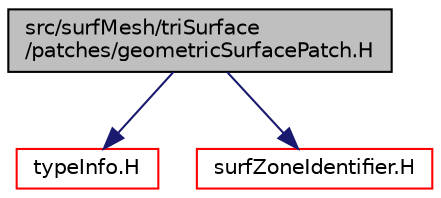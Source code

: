 digraph "src/surfMesh/triSurface/patches/geometricSurfacePatch.H"
{
  bgcolor="transparent";
  edge [fontname="Helvetica",fontsize="10",labelfontname="Helvetica",labelfontsize="10"];
  node [fontname="Helvetica",fontsize="10",shape=record];
  Node1 [label="src/surfMesh/triSurface\l/patches/geometricSurfacePatch.H",height=0.2,width=0.4,color="black", fillcolor="grey75", style="filled" fontcolor="black"];
  Node1 -> Node2 [color="midnightblue",fontsize="10",style="solid",fontname="Helvetica"];
  Node2 [label="typeInfo.H",height=0.2,width=0.4,color="red",URL="$typeInfo_8H.html"];
  Node1 -> Node3 [color="midnightblue",fontsize="10",style="solid",fontname="Helvetica"];
  Node3 [label="surfZoneIdentifier.H",height=0.2,width=0.4,color="red",URL="$surfZoneIdentifier_8H.html"];
}

